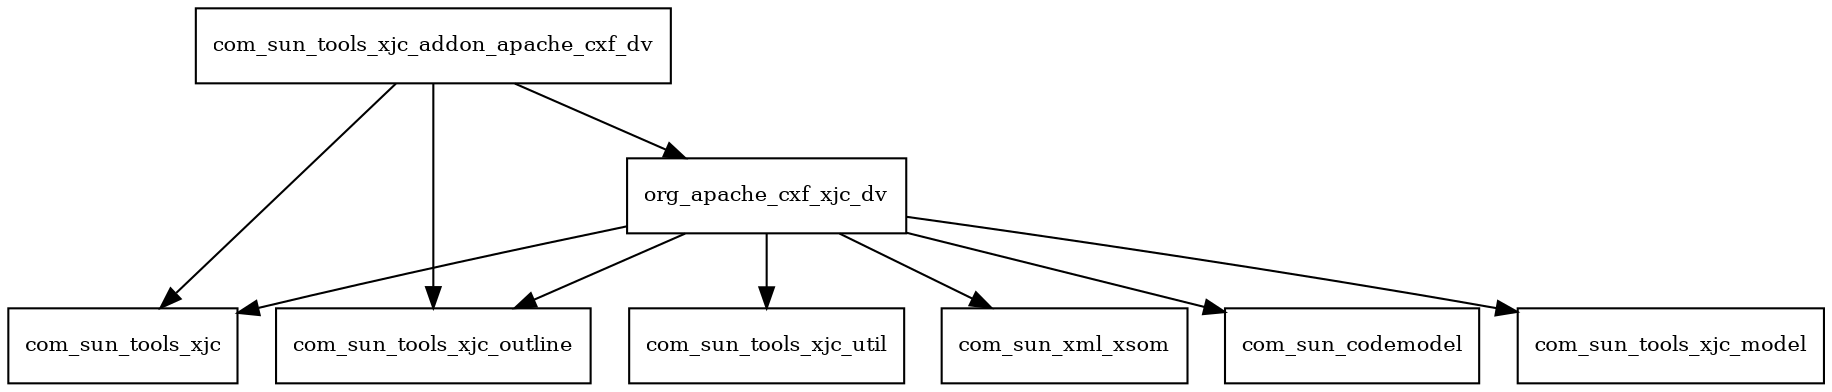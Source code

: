 digraph cxf_xjc_dv_2_6_1_redhat_2_package_dependencies {
  node [shape = box, fontsize=10.0];
  com_sun_tools_xjc_addon_apache_cxf_dv -> com_sun_tools_xjc;
  com_sun_tools_xjc_addon_apache_cxf_dv -> com_sun_tools_xjc_outline;
  com_sun_tools_xjc_addon_apache_cxf_dv -> org_apache_cxf_xjc_dv;
  org_apache_cxf_xjc_dv -> com_sun_codemodel;
  org_apache_cxf_xjc_dv -> com_sun_tools_xjc;
  org_apache_cxf_xjc_dv -> com_sun_tools_xjc_model;
  org_apache_cxf_xjc_dv -> com_sun_tools_xjc_outline;
  org_apache_cxf_xjc_dv -> com_sun_tools_xjc_util;
  org_apache_cxf_xjc_dv -> com_sun_xml_xsom;
}
